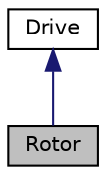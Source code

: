 digraph "Rotor"
{
 // LATEX_PDF_SIZE
  edge [fontname="Helvetica",fontsize="10",labelfontname="Helvetica",labelfontsize="10"];
  node [fontname="Helvetica",fontsize="10",shape=record];
  Node1 [label="Rotor",height=0.2,width=0.4,color="black", fillcolor="grey75", style="filled", fontcolor="black",tooltip="Rotor engine with controlled speed."];
  Node2 -> Node1 [dir="back",color="midnightblue",fontsize="10",style="solid",fontname="Helvetica"];
  Node2 [label="Drive",height=0.2,width=0.4,color="black", fillcolor="white", style="filled",URL="$struct_drive.html",tooltip="Drive propelling aircraft."];
}
